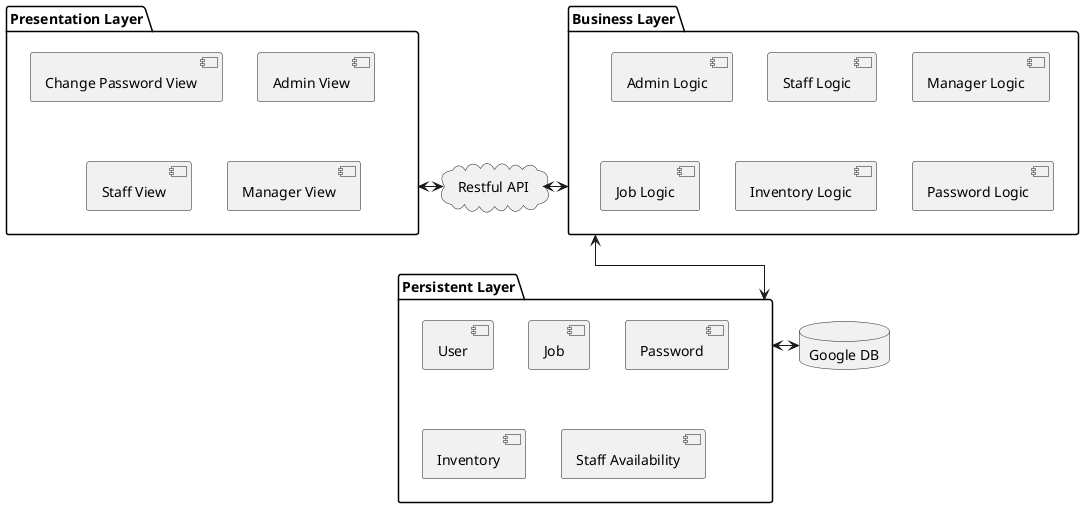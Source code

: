 @startuml
skinparam classAttributeIconSize 0
skinparam linetype ortho
top to bottom direction


'Declaring things
database "Google DB" as db


package  "Presentation Layer"  as Presentation{
  [Change Password View] as PasswordView
  [Admin View] as AdminView
  [Staff View] as StaffView
  [Manager View] as ManagerView

}

package  "Business Layer" as Business {
  [Admin Logic] as AdminLogic
  [Staff Logic] as StaffLogic
  [Manager Logic] as ManagerLogic
  [Job Logic] as JobLogic
  [Inventory Logic] as InventoryLogic
  [Password Logic] as PasswordLogic

}

package "Persistent Layer" as Persistent {
  [User] as User
  [Job] as Job
  [Password] as Password
  [Inventory] as Inventory
  [Staff Availability] as StaffAvailability

}

cloud "Restful API" as RestfulAPI{
}


Presentation <-d-> RestfulAPI
Business <-d->  RestfulAPI
Business <--->  Persistent

Persistent <-> db

@enduml